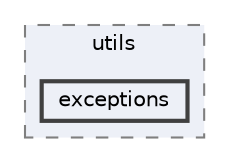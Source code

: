 digraph "/home/runner/work/idol/idol/lib/include/idol/general/utils/exceptions"
{
 // LATEX_PDF_SIZE
  bgcolor="transparent";
  edge [fontname=Helvetica,fontsize=10,labelfontname=Helvetica,labelfontsize=10];
  node [fontname=Helvetica,fontsize=10,shape=box,height=0.2,width=0.4];
  compound=true
  subgraph clusterdir_cfbe116fea4cff691a7b1b1a6905d930 {
    graph [ bgcolor="#edf0f7", pencolor="grey50", label="utils", fontname=Helvetica,fontsize=10 style="filled,dashed", URL="dir_cfbe116fea4cff691a7b1b1a6905d930.html",tooltip=""]
  dir_ba9c0a73c7f2ebd0aa972a5e138270e3 [label="exceptions", fillcolor="#edf0f7", color="grey25", style="filled,bold", URL="dir_ba9c0a73c7f2ebd0aa972a5e138270e3.html",tooltip=""];
  }
}
